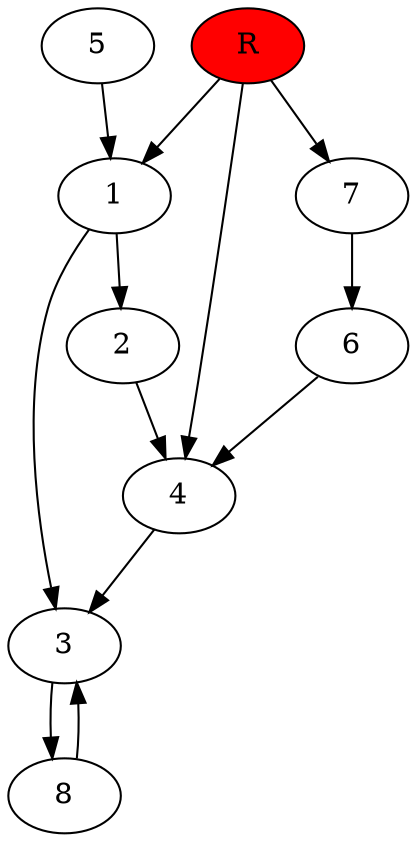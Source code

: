 digraph prb18992 {
	1
	2
	3
	4
	5
	6
	7
	8
	R [fillcolor="#ff0000" style=filled]
	1 -> 2
	1 -> 3
	2 -> 4
	3 -> 8
	4 -> 3
	5 -> 1
	6 -> 4
	7 -> 6
	8 -> 3
	R -> 1
	R -> 4
	R -> 7
}
